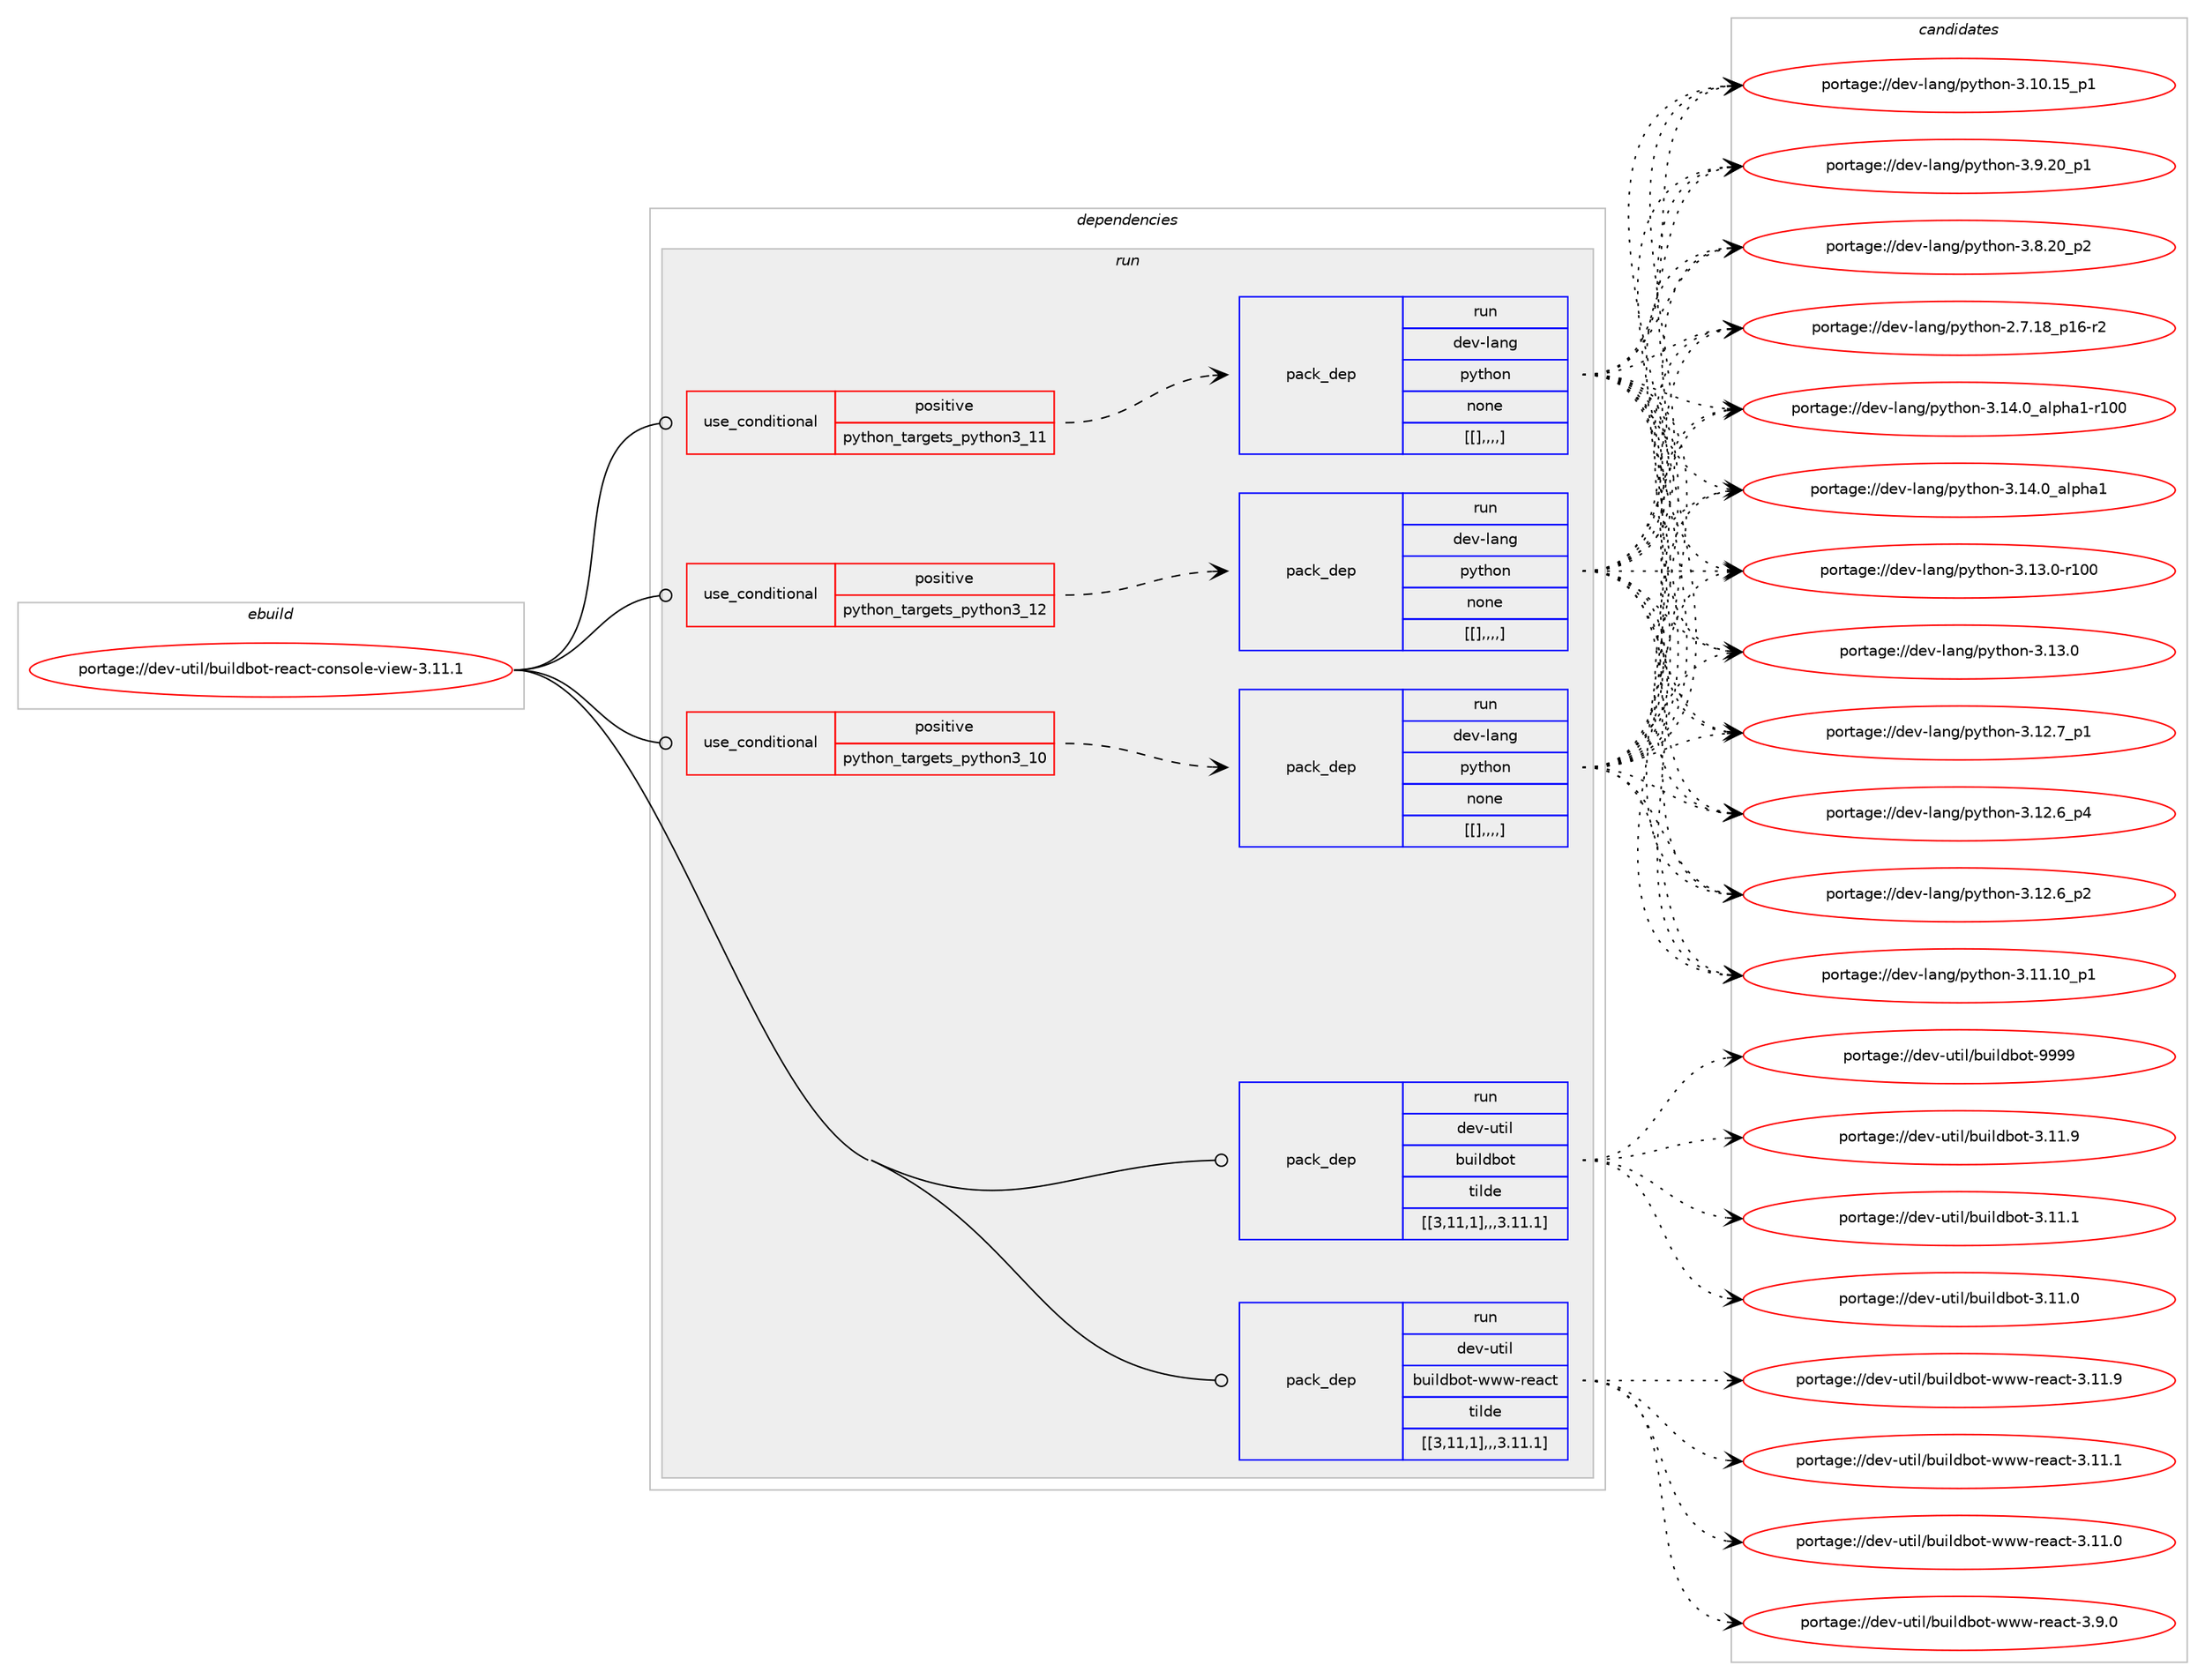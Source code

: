digraph prolog {

# *************
# Graph options
# *************

newrank=true;
concentrate=true;
compound=true;
graph [rankdir=LR,fontname=Helvetica,fontsize=10,ranksep=1.5];#, ranksep=2.5, nodesep=0.2];
edge  [arrowhead=vee];
node  [fontname=Helvetica,fontsize=10];

# **********
# The ebuild
# **********

subgraph cluster_leftcol {
color=gray;
label=<<i>ebuild</i>>;
id [label="portage://dev-util/buildbot-react-console-view-3.11.1", color=red, width=4, href="../dev-util/buildbot-react-console-view-3.11.1.svg"];
}

# ****************
# The dependencies
# ****************

subgraph cluster_midcol {
color=gray;
label=<<i>dependencies</i>>;
subgraph cluster_compile {
fillcolor="#eeeeee";
style=filled;
label=<<i>compile</i>>;
}
subgraph cluster_compileandrun {
fillcolor="#eeeeee";
style=filled;
label=<<i>compile and run</i>>;
}
subgraph cluster_run {
fillcolor="#eeeeee";
style=filled;
label=<<i>run</i>>;
subgraph cond64244 {
dependency223728 [label=<<TABLE BORDER="0" CELLBORDER="1" CELLSPACING="0" CELLPADDING="4"><TR><TD ROWSPAN="3" CELLPADDING="10">use_conditional</TD></TR><TR><TD>positive</TD></TR><TR><TD>python_targets_python3_10</TD></TR></TABLE>>, shape=none, color=red];
subgraph pack157977 {
dependency223734 [label=<<TABLE BORDER="0" CELLBORDER="1" CELLSPACING="0" CELLPADDING="4" WIDTH="220"><TR><TD ROWSPAN="6" CELLPADDING="30">pack_dep</TD></TR><TR><TD WIDTH="110">run</TD></TR><TR><TD>dev-lang</TD></TR><TR><TD>python</TD></TR><TR><TD>none</TD></TR><TR><TD>[[],,,,]</TD></TR></TABLE>>, shape=none, color=blue];
}
dependency223728:e -> dependency223734:w [weight=20,style="dashed",arrowhead="vee"];
}
id:e -> dependency223728:w [weight=20,style="solid",arrowhead="odot"];
subgraph cond64246 {
dependency223738 [label=<<TABLE BORDER="0" CELLBORDER="1" CELLSPACING="0" CELLPADDING="4"><TR><TD ROWSPAN="3" CELLPADDING="10">use_conditional</TD></TR><TR><TD>positive</TD></TR><TR><TD>python_targets_python3_11</TD></TR></TABLE>>, shape=none, color=red];
subgraph pack157984 {
dependency223747 [label=<<TABLE BORDER="0" CELLBORDER="1" CELLSPACING="0" CELLPADDING="4" WIDTH="220"><TR><TD ROWSPAN="6" CELLPADDING="30">pack_dep</TD></TR><TR><TD WIDTH="110">run</TD></TR><TR><TD>dev-lang</TD></TR><TR><TD>python</TD></TR><TR><TD>none</TD></TR><TR><TD>[[],,,,]</TD></TR></TABLE>>, shape=none, color=blue];
}
dependency223738:e -> dependency223747:w [weight=20,style="dashed",arrowhead="vee"];
}
id:e -> dependency223738:w [weight=20,style="solid",arrowhead="odot"];
subgraph cond64251 {
dependency223754 [label=<<TABLE BORDER="0" CELLBORDER="1" CELLSPACING="0" CELLPADDING="4"><TR><TD ROWSPAN="3" CELLPADDING="10">use_conditional</TD></TR><TR><TD>positive</TD></TR><TR><TD>python_targets_python3_12</TD></TR></TABLE>>, shape=none, color=red];
subgraph pack157997 {
dependency223762 [label=<<TABLE BORDER="0" CELLBORDER="1" CELLSPACING="0" CELLPADDING="4" WIDTH="220"><TR><TD ROWSPAN="6" CELLPADDING="30">pack_dep</TD></TR><TR><TD WIDTH="110">run</TD></TR><TR><TD>dev-lang</TD></TR><TR><TD>python</TD></TR><TR><TD>none</TD></TR><TR><TD>[[],,,,]</TD></TR></TABLE>>, shape=none, color=blue];
}
dependency223754:e -> dependency223762:w [weight=20,style="dashed",arrowhead="vee"];
}
id:e -> dependency223754:w [weight=20,style="solid",arrowhead="odot"];
subgraph pack158007 {
dependency223775 [label=<<TABLE BORDER="0" CELLBORDER="1" CELLSPACING="0" CELLPADDING="4" WIDTH="220"><TR><TD ROWSPAN="6" CELLPADDING="30">pack_dep</TD></TR><TR><TD WIDTH="110">run</TD></TR><TR><TD>dev-util</TD></TR><TR><TD>buildbot</TD></TR><TR><TD>tilde</TD></TR><TR><TD>[[3,11,1],,,3.11.1]</TD></TR></TABLE>>, shape=none, color=blue];
}
id:e -> dependency223775:w [weight=20,style="solid",arrowhead="odot"];
subgraph pack158014 {
dependency223780 [label=<<TABLE BORDER="0" CELLBORDER="1" CELLSPACING="0" CELLPADDING="4" WIDTH="220"><TR><TD ROWSPAN="6" CELLPADDING="30">pack_dep</TD></TR><TR><TD WIDTH="110">run</TD></TR><TR><TD>dev-util</TD></TR><TR><TD>buildbot-www-react</TD></TR><TR><TD>tilde</TD></TR><TR><TD>[[3,11,1],,,3.11.1]</TD></TR></TABLE>>, shape=none, color=blue];
}
id:e -> dependency223780:w [weight=20,style="solid",arrowhead="odot"];
}
}

# **************
# The candidates
# **************

subgraph cluster_choices {
rank=same;
color=gray;
label=<<i>candidates</i>>;

subgraph choice157891 {
color=black;
nodesep=1;
choice100101118451089711010347112121116104111110455146495246489597108112104974945114494848 [label="portage://dev-lang/python-3.14.0_alpha1-r100", color=red, width=4,href="../dev-lang/python-3.14.0_alpha1-r100.svg"];
choice1001011184510897110103471121211161041111104551464952464895971081121049749 [label="portage://dev-lang/python-3.14.0_alpha1", color=red, width=4,href="../dev-lang/python-3.14.0_alpha1.svg"];
choice1001011184510897110103471121211161041111104551464951464845114494848 [label="portage://dev-lang/python-3.13.0-r100", color=red, width=4,href="../dev-lang/python-3.13.0-r100.svg"];
choice10010111845108971101034711212111610411111045514649514648 [label="portage://dev-lang/python-3.13.0", color=red, width=4,href="../dev-lang/python-3.13.0.svg"];
choice100101118451089711010347112121116104111110455146495046559511249 [label="portage://dev-lang/python-3.12.7_p1", color=red, width=4,href="../dev-lang/python-3.12.7_p1.svg"];
choice100101118451089711010347112121116104111110455146495046549511252 [label="portage://dev-lang/python-3.12.6_p4", color=red, width=4,href="../dev-lang/python-3.12.6_p4.svg"];
choice100101118451089711010347112121116104111110455146495046549511250 [label="portage://dev-lang/python-3.12.6_p2", color=red, width=4,href="../dev-lang/python-3.12.6_p2.svg"];
choice10010111845108971101034711212111610411111045514649494649489511249 [label="portage://dev-lang/python-3.11.10_p1", color=red, width=4,href="../dev-lang/python-3.11.10_p1.svg"];
choice10010111845108971101034711212111610411111045514649484649539511249 [label="portage://dev-lang/python-3.10.15_p1", color=red, width=4,href="../dev-lang/python-3.10.15_p1.svg"];
choice100101118451089711010347112121116104111110455146574650489511249 [label="portage://dev-lang/python-3.9.20_p1", color=red, width=4,href="../dev-lang/python-3.9.20_p1.svg"];
choice100101118451089711010347112121116104111110455146564650489511250 [label="portage://dev-lang/python-3.8.20_p2", color=red, width=4,href="../dev-lang/python-3.8.20_p2.svg"];
choice100101118451089711010347112121116104111110455046554649569511249544511450 [label="portage://dev-lang/python-2.7.18_p16-r2", color=red, width=4,href="../dev-lang/python-2.7.18_p16-r2.svg"];
dependency223734:e -> choice100101118451089711010347112121116104111110455146495246489597108112104974945114494848:w [style=dotted,weight="100"];
dependency223734:e -> choice1001011184510897110103471121211161041111104551464952464895971081121049749:w [style=dotted,weight="100"];
dependency223734:e -> choice1001011184510897110103471121211161041111104551464951464845114494848:w [style=dotted,weight="100"];
dependency223734:e -> choice10010111845108971101034711212111610411111045514649514648:w [style=dotted,weight="100"];
dependency223734:e -> choice100101118451089711010347112121116104111110455146495046559511249:w [style=dotted,weight="100"];
dependency223734:e -> choice100101118451089711010347112121116104111110455146495046549511252:w [style=dotted,weight="100"];
dependency223734:e -> choice100101118451089711010347112121116104111110455146495046549511250:w [style=dotted,weight="100"];
dependency223734:e -> choice10010111845108971101034711212111610411111045514649494649489511249:w [style=dotted,weight="100"];
dependency223734:e -> choice10010111845108971101034711212111610411111045514649484649539511249:w [style=dotted,weight="100"];
dependency223734:e -> choice100101118451089711010347112121116104111110455146574650489511249:w [style=dotted,weight="100"];
dependency223734:e -> choice100101118451089711010347112121116104111110455146564650489511250:w [style=dotted,weight="100"];
dependency223734:e -> choice100101118451089711010347112121116104111110455046554649569511249544511450:w [style=dotted,weight="100"];
}
subgraph choice157898 {
color=black;
nodesep=1;
choice100101118451089711010347112121116104111110455146495246489597108112104974945114494848 [label="portage://dev-lang/python-3.14.0_alpha1-r100", color=red, width=4,href="../dev-lang/python-3.14.0_alpha1-r100.svg"];
choice1001011184510897110103471121211161041111104551464952464895971081121049749 [label="portage://dev-lang/python-3.14.0_alpha1", color=red, width=4,href="../dev-lang/python-3.14.0_alpha1.svg"];
choice1001011184510897110103471121211161041111104551464951464845114494848 [label="portage://dev-lang/python-3.13.0-r100", color=red, width=4,href="../dev-lang/python-3.13.0-r100.svg"];
choice10010111845108971101034711212111610411111045514649514648 [label="portage://dev-lang/python-3.13.0", color=red, width=4,href="../dev-lang/python-3.13.0.svg"];
choice100101118451089711010347112121116104111110455146495046559511249 [label="portage://dev-lang/python-3.12.7_p1", color=red, width=4,href="../dev-lang/python-3.12.7_p1.svg"];
choice100101118451089711010347112121116104111110455146495046549511252 [label="portage://dev-lang/python-3.12.6_p4", color=red, width=4,href="../dev-lang/python-3.12.6_p4.svg"];
choice100101118451089711010347112121116104111110455146495046549511250 [label="portage://dev-lang/python-3.12.6_p2", color=red, width=4,href="../dev-lang/python-3.12.6_p2.svg"];
choice10010111845108971101034711212111610411111045514649494649489511249 [label="portage://dev-lang/python-3.11.10_p1", color=red, width=4,href="../dev-lang/python-3.11.10_p1.svg"];
choice10010111845108971101034711212111610411111045514649484649539511249 [label="portage://dev-lang/python-3.10.15_p1", color=red, width=4,href="../dev-lang/python-3.10.15_p1.svg"];
choice100101118451089711010347112121116104111110455146574650489511249 [label="portage://dev-lang/python-3.9.20_p1", color=red, width=4,href="../dev-lang/python-3.9.20_p1.svg"];
choice100101118451089711010347112121116104111110455146564650489511250 [label="portage://dev-lang/python-3.8.20_p2", color=red, width=4,href="../dev-lang/python-3.8.20_p2.svg"];
choice100101118451089711010347112121116104111110455046554649569511249544511450 [label="portage://dev-lang/python-2.7.18_p16-r2", color=red, width=4,href="../dev-lang/python-2.7.18_p16-r2.svg"];
dependency223747:e -> choice100101118451089711010347112121116104111110455146495246489597108112104974945114494848:w [style=dotted,weight="100"];
dependency223747:e -> choice1001011184510897110103471121211161041111104551464952464895971081121049749:w [style=dotted,weight="100"];
dependency223747:e -> choice1001011184510897110103471121211161041111104551464951464845114494848:w [style=dotted,weight="100"];
dependency223747:e -> choice10010111845108971101034711212111610411111045514649514648:w [style=dotted,weight="100"];
dependency223747:e -> choice100101118451089711010347112121116104111110455146495046559511249:w [style=dotted,weight="100"];
dependency223747:e -> choice100101118451089711010347112121116104111110455146495046549511252:w [style=dotted,weight="100"];
dependency223747:e -> choice100101118451089711010347112121116104111110455146495046549511250:w [style=dotted,weight="100"];
dependency223747:e -> choice10010111845108971101034711212111610411111045514649494649489511249:w [style=dotted,weight="100"];
dependency223747:e -> choice10010111845108971101034711212111610411111045514649484649539511249:w [style=dotted,weight="100"];
dependency223747:e -> choice100101118451089711010347112121116104111110455146574650489511249:w [style=dotted,weight="100"];
dependency223747:e -> choice100101118451089711010347112121116104111110455146564650489511250:w [style=dotted,weight="100"];
dependency223747:e -> choice100101118451089711010347112121116104111110455046554649569511249544511450:w [style=dotted,weight="100"];
}
subgraph choice157907 {
color=black;
nodesep=1;
choice100101118451089711010347112121116104111110455146495246489597108112104974945114494848 [label="portage://dev-lang/python-3.14.0_alpha1-r100", color=red, width=4,href="../dev-lang/python-3.14.0_alpha1-r100.svg"];
choice1001011184510897110103471121211161041111104551464952464895971081121049749 [label="portage://dev-lang/python-3.14.0_alpha1", color=red, width=4,href="../dev-lang/python-3.14.0_alpha1.svg"];
choice1001011184510897110103471121211161041111104551464951464845114494848 [label="portage://dev-lang/python-3.13.0-r100", color=red, width=4,href="../dev-lang/python-3.13.0-r100.svg"];
choice10010111845108971101034711212111610411111045514649514648 [label="portage://dev-lang/python-3.13.0", color=red, width=4,href="../dev-lang/python-3.13.0.svg"];
choice100101118451089711010347112121116104111110455146495046559511249 [label="portage://dev-lang/python-3.12.7_p1", color=red, width=4,href="../dev-lang/python-3.12.7_p1.svg"];
choice100101118451089711010347112121116104111110455146495046549511252 [label="portage://dev-lang/python-3.12.6_p4", color=red, width=4,href="../dev-lang/python-3.12.6_p4.svg"];
choice100101118451089711010347112121116104111110455146495046549511250 [label="portage://dev-lang/python-3.12.6_p2", color=red, width=4,href="../dev-lang/python-3.12.6_p2.svg"];
choice10010111845108971101034711212111610411111045514649494649489511249 [label="portage://dev-lang/python-3.11.10_p1", color=red, width=4,href="../dev-lang/python-3.11.10_p1.svg"];
choice10010111845108971101034711212111610411111045514649484649539511249 [label="portage://dev-lang/python-3.10.15_p1", color=red, width=4,href="../dev-lang/python-3.10.15_p1.svg"];
choice100101118451089711010347112121116104111110455146574650489511249 [label="portage://dev-lang/python-3.9.20_p1", color=red, width=4,href="../dev-lang/python-3.9.20_p1.svg"];
choice100101118451089711010347112121116104111110455146564650489511250 [label="portage://dev-lang/python-3.8.20_p2", color=red, width=4,href="../dev-lang/python-3.8.20_p2.svg"];
choice100101118451089711010347112121116104111110455046554649569511249544511450 [label="portage://dev-lang/python-2.7.18_p16-r2", color=red, width=4,href="../dev-lang/python-2.7.18_p16-r2.svg"];
dependency223762:e -> choice100101118451089711010347112121116104111110455146495246489597108112104974945114494848:w [style=dotted,weight="100"];
dependency223762:e -> choice1001011184510897110103471121211161041111104551464952464895971081121049749:w [style=dotted,weight="100"];
dependency223762:e -> choice1001011184510897110103471121211161041111104551464951464845114494848:w [style=dotted,weight="100"];
dependency223762:e -> choice10010111845108971101034711212111610411111045514649514648:w [style=dotted,weight="100"];
dependency223762:e -> choice100101118451089711010347112121116104111110455146495046559511249:w [style=dotted,weight="100"];
dependency223762:e -> choice100101118451089711010347112121116104111110455146495046549511252:w [style=dotted,weight="100"];
dependency223762:e -> choice100101118451089711010347112121116104111110455146495046549511250:w [style=dotted,weight="100"];
dependency223762:e -> choice10010111845108971101034711212111610411111045514649494649489511249:w [style=dotted,weight="100"];
dependency223762:e -> choice10010111845108971101034711212111610411111045514649484649539511249:w [style=dotted,weight="100"];
dependency223762:e -> choice100101118451089711010347112121116104111110455146574650489511249:w [style=dotted,weight="100"];
dependency223762:e -> choice100101118451089711010347112121116104111110455146564650489511250:w [style=dotted,weight="100"];
dependency223762:e -> choice100101118451089711010347112121116104111110455046554649569511249544511450:w [style=dotted,weight="100"];
}
subgraph choice157916 {
color=black;
nodesep=1;
choice100101118451171161051084798117105108100981111164557575757 [label="portage://dev-util/buildbot-9999", color=red, width=4,href="../dev-util/buildbot-9999.svg"];
choice1001011184511711610510847981171051081009811111645514649494657 [label="portage://dev-util/buildbot-3.11.9", color=red, width=4,href="../dev-util/buildbot-3.11.9.svg"];
choice1001011184511711610510847981171051081009811111645514649494649 [label="portage://dev-util/buildbot-3.11.1", color=red, width=4,href="../dev-util/buildbot-3.11.1.svg"];
choice1001011184511711610510847981171051081009811111645514649494648 [label="portage://dev-util/buildbot-3.11.0", color=red, width=4,href="../dev-util/buildbot-3.11.0.svg"];
dependency223775:e -> choice100101118451171161051084798117105108100981111164557575757:w [style=dotted,weight="100"];
dependency223775:e -> choice1001011184511711610510847981171051081009811111645514649494657:w [style=dotted,weight="100"];
dependency223775:e -> choice1001011184511711610510847981171051081009811111645514649494649:w [style=dotted,weight="100"];
dependency223775:e -> choice1001011184511711610510847981171051081009811111645514649494648:w [style=dotted,weight="100"];
}
subgraph choice157919 {
color=black;
nodesep=1;
choice100101118451171161051084798117105108100981111164511911911945114101979911645514649494657 [label="portage://dev-util/buildbot-www-react-3.11.9", color=red, width=4,href="../dev-util/buildbot-www-react-3.11.9.svg"];
choice100101118451171161051084798117105108100981111164511911911945114101979911645514649494649 [label="portage://dev-util/buildbot-www-react-3.11.1", color=red, width=4,href="../dev-util/buildbot-www-react-3.11.1.svg"];
choice100101118451171161051084798117105108100981111164511911911945114101979911645514649494648 [label="portage://dev-util/buildbot-www-react-3.11.0", color=red, width=4,href="../dev-util/buildbot-www-react-3.11.0.svg"];
choice1001011184511711610510847981171051081009811111645119119119451141019799116455146574648 [label="portage://dev-util/buildbot-www-react-3.9.0", color=red, width=4,href="../dev-util/buildbot-www-react-3.9.0.svg"];
dependency223780:e -> choice100101118451171161051084798117105108100981111164511911911945114101979911645514649494657:w [style=dotted,weight="100"];
dependency223780:e -> choice100101118451171161051084798117105108100981111164511911911945114101979911645514649494649:w [style=dotted,weight="100"];
dependency223780:e -> choice100101118451171161051084798117105108100981111164511911911945114101979911645514649494648:w [style=dotted,weight="100"];
dependency223780:e -> choice1001011184511711610510847981171051081009811111645119119119451141019799116455146574648:w [style=dotted,weight="100"];
}
}

}
